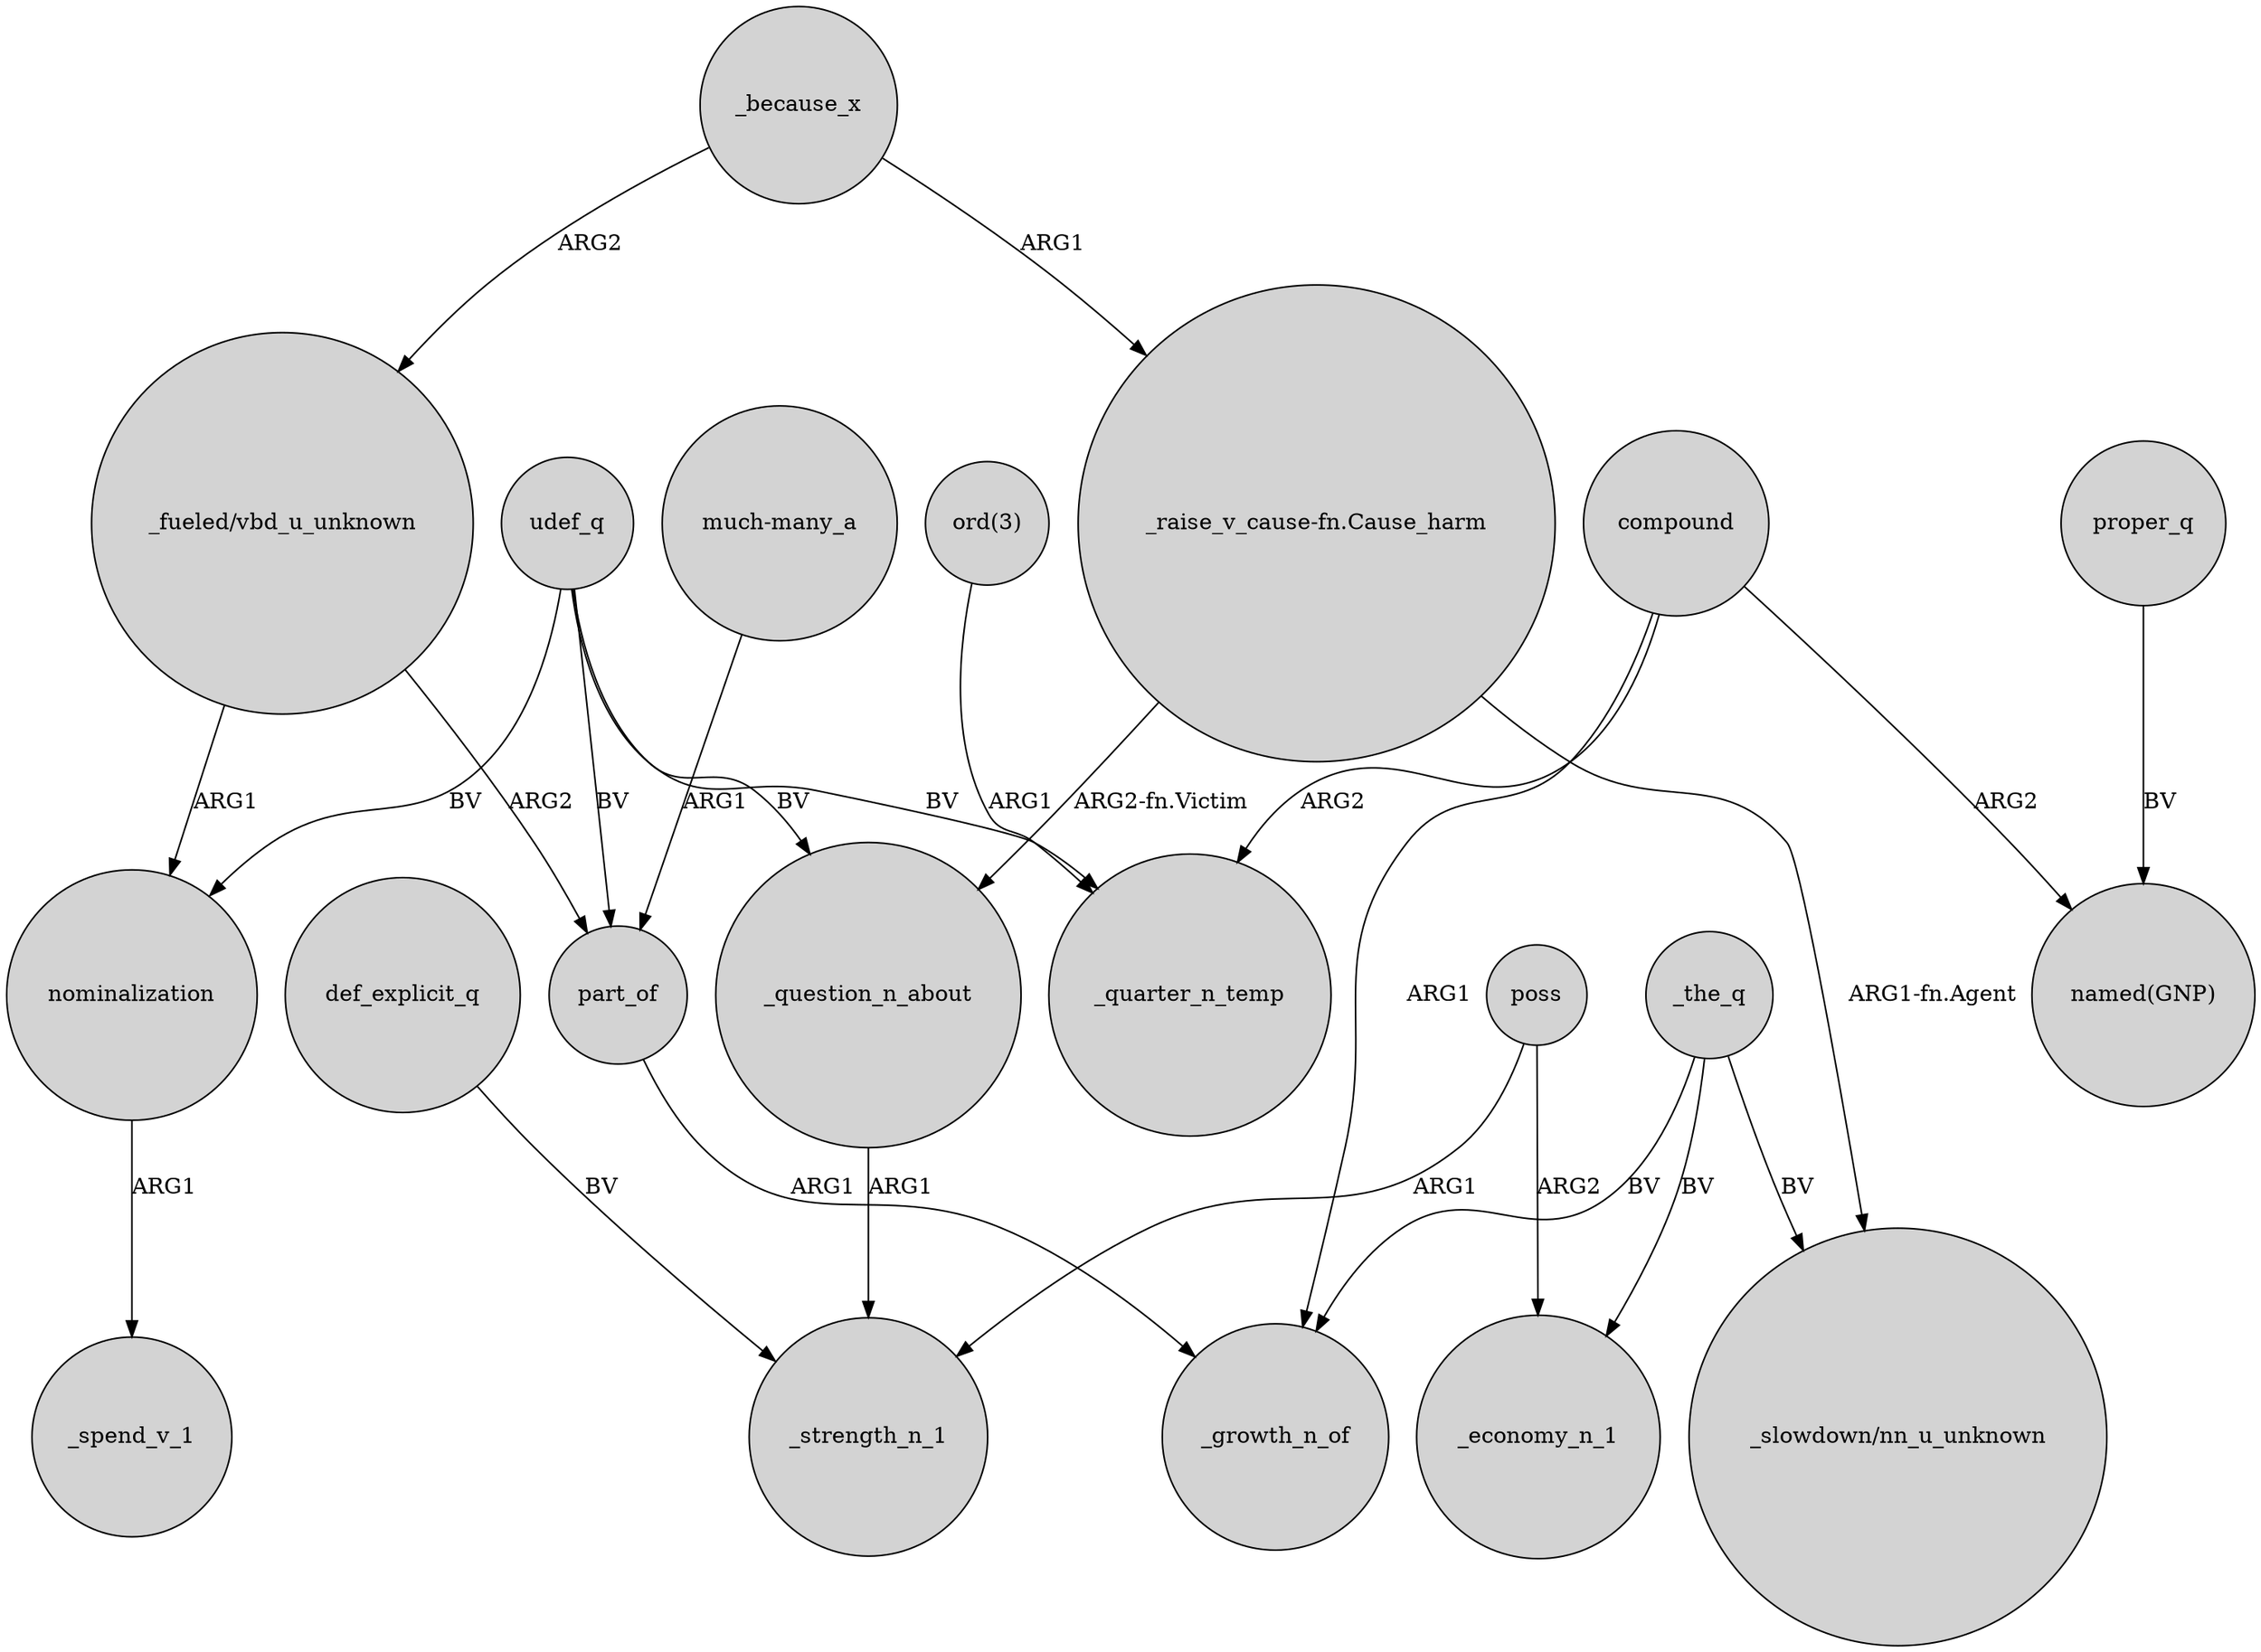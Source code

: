 digraph {
	node [shape=circle style=filled]
	_because_x -> "_raise_v_cause-fn.Cause_harm" [label=ARG1]
	"ord(3)" -> _quarter_n_temp [label=ARG1]
	udef_q -> part_of [label=BV]
	_the_q -> "_slowdown/nn_u_unknown" [label=BV]
	udef_q -> nominalization [label=BV]
	"_fueled/vbd_u_unknown" -> nominalization [label=ARG1]
	poss -> _economy_n_1 [label=ARG2]
	poss -> _strength_n_1 [label=ARG1]
	_because_x -> "_fueled/vbd_u_unknown" [label=ARG2]
	nominalization -> _spend_v_1 [label=ARG1]
	proper_q -> "named(GNP)" [label=BV]
	compound -> "named(GNP)" [label=ARG2]
	compound -> _quarter_n_temp [label=ARG2]
	"much-many_a" -> part_of [label=ARG1]
	_the_q -> _economy_n_1 [label=BV]
	"_fueled/vbd_u_unknown" -> part_of [label=ARG2]
	_the_q -> _growth_n_of [label=BV]
	udef_q -> _quarter_n_temp [label=BV]
	part_of -> _growth_n_of [label=ARG1]
	"_raise_v_cause-fn.Cause_harm" -> _question_n_about [label="ARG2-fn.Victim"]
	compound -> _growth_n_of [label=ARG1]
	def_explicit_q -> _strength_n_1 [label=BV]
	"_raise_v_cause-fn.Cause_harm" -> "_slowdown/nn_u_unknown" [label="ARG1-fn.Agent"]
	udef_q -> _question_n_about [label=BV]
	_question_n_about -> _strength_n_1 [label=ARG1]
}
